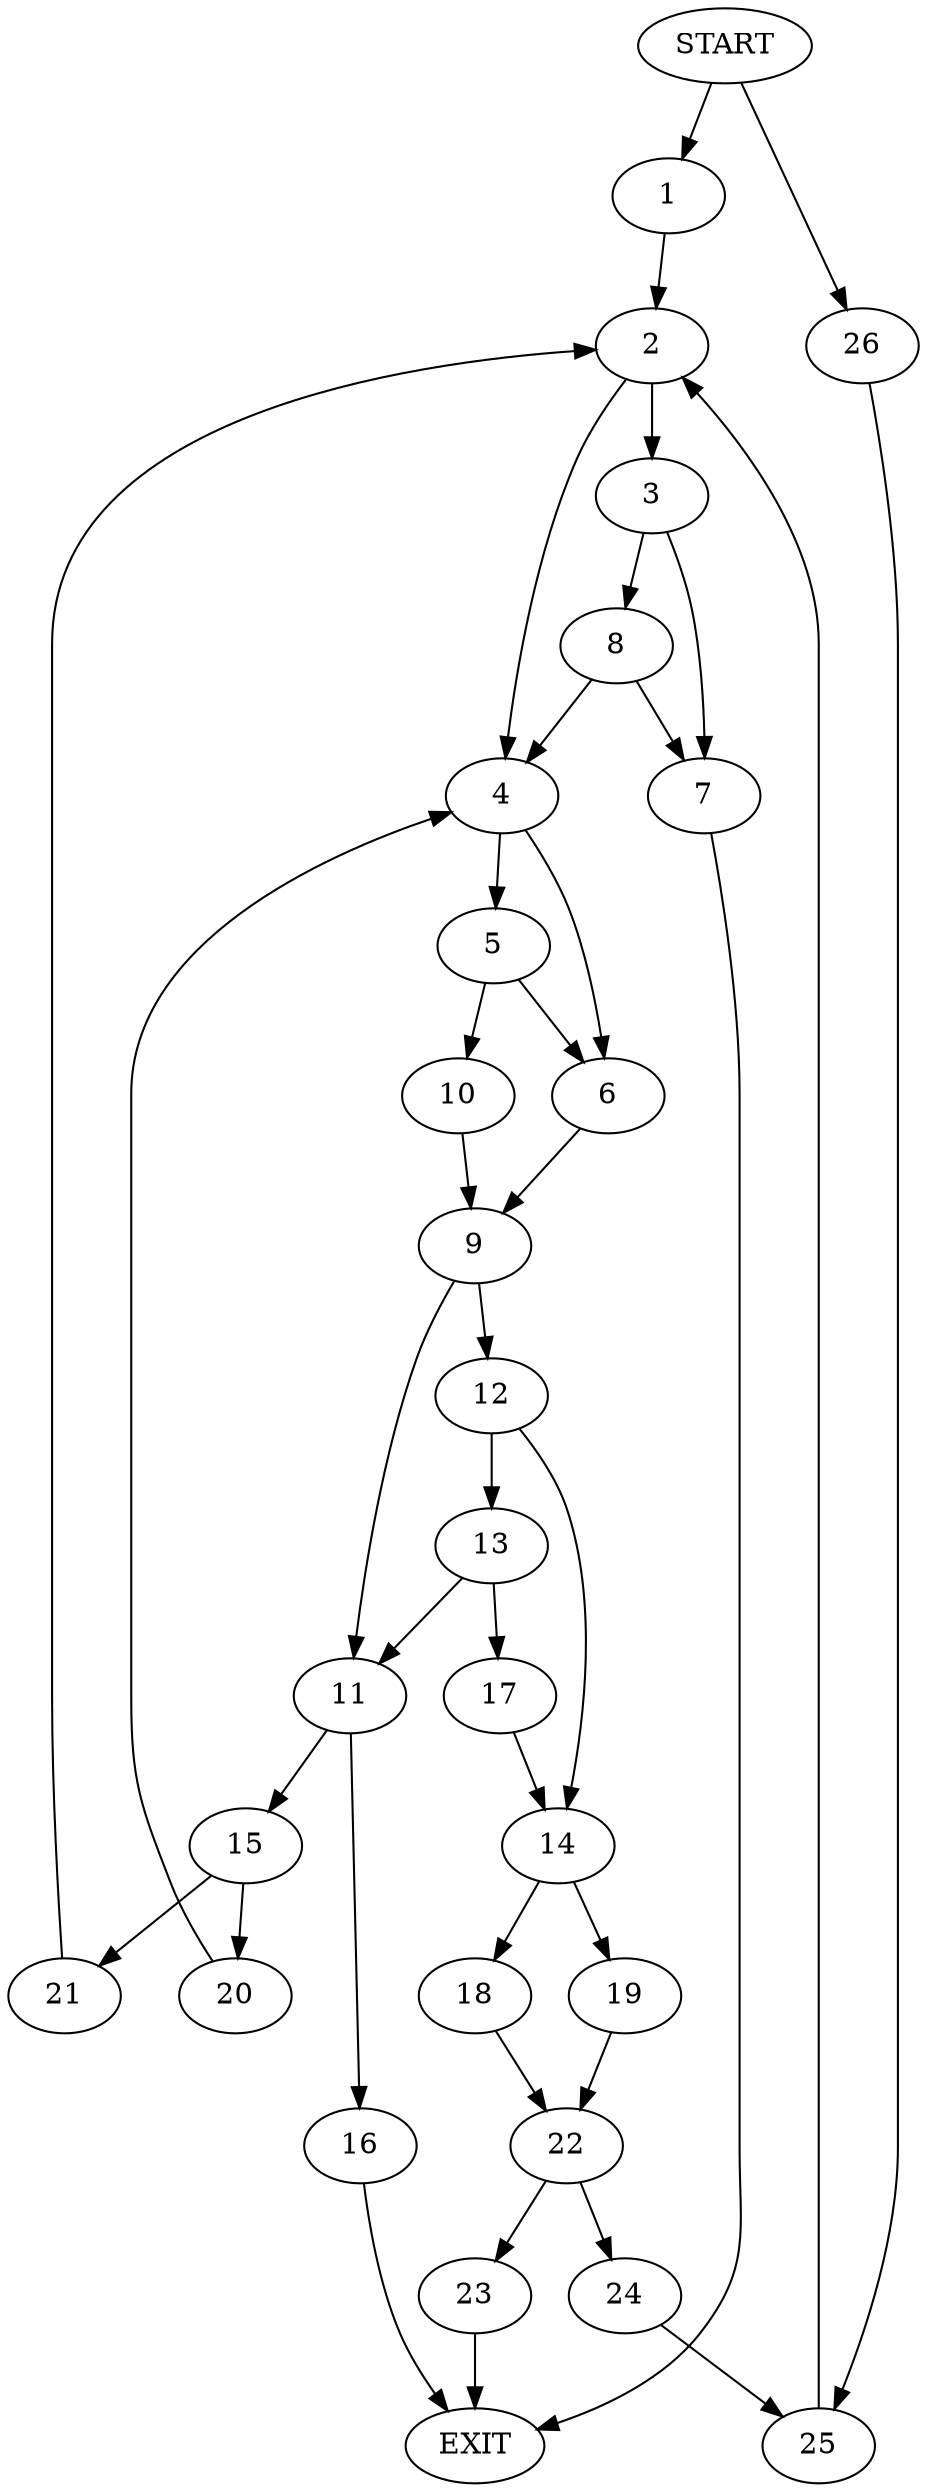 digraph {
0 [label="START"]
27 [label="EXIT"]
0 -> 1
1 -> 2
2 -> 3
2 -> 4
4 -> 5
4 -> 6
3 -> 7
3 -> 8
8 -> 7
8 -> 4
7 -> 27
6 -> 9
5 -> 10
5 -> 6
10 -> 9
9 -> 11
9 -> 12
12 -> 13
12 -> 14
11 -> 15
11 -> 16
13 -> 11
13 -> 17
14 -> 18
14 -> 19
17 -> 14
15 -> 20
15 -> 21
16 -> 27
20 -> 4
21 -> 2
19 -> 22
18 -> 22
22 -> 23
22 -> 24
24 -> 25
23 -> 27
25 -> 2
0 -> 26
26 -> 25
}
